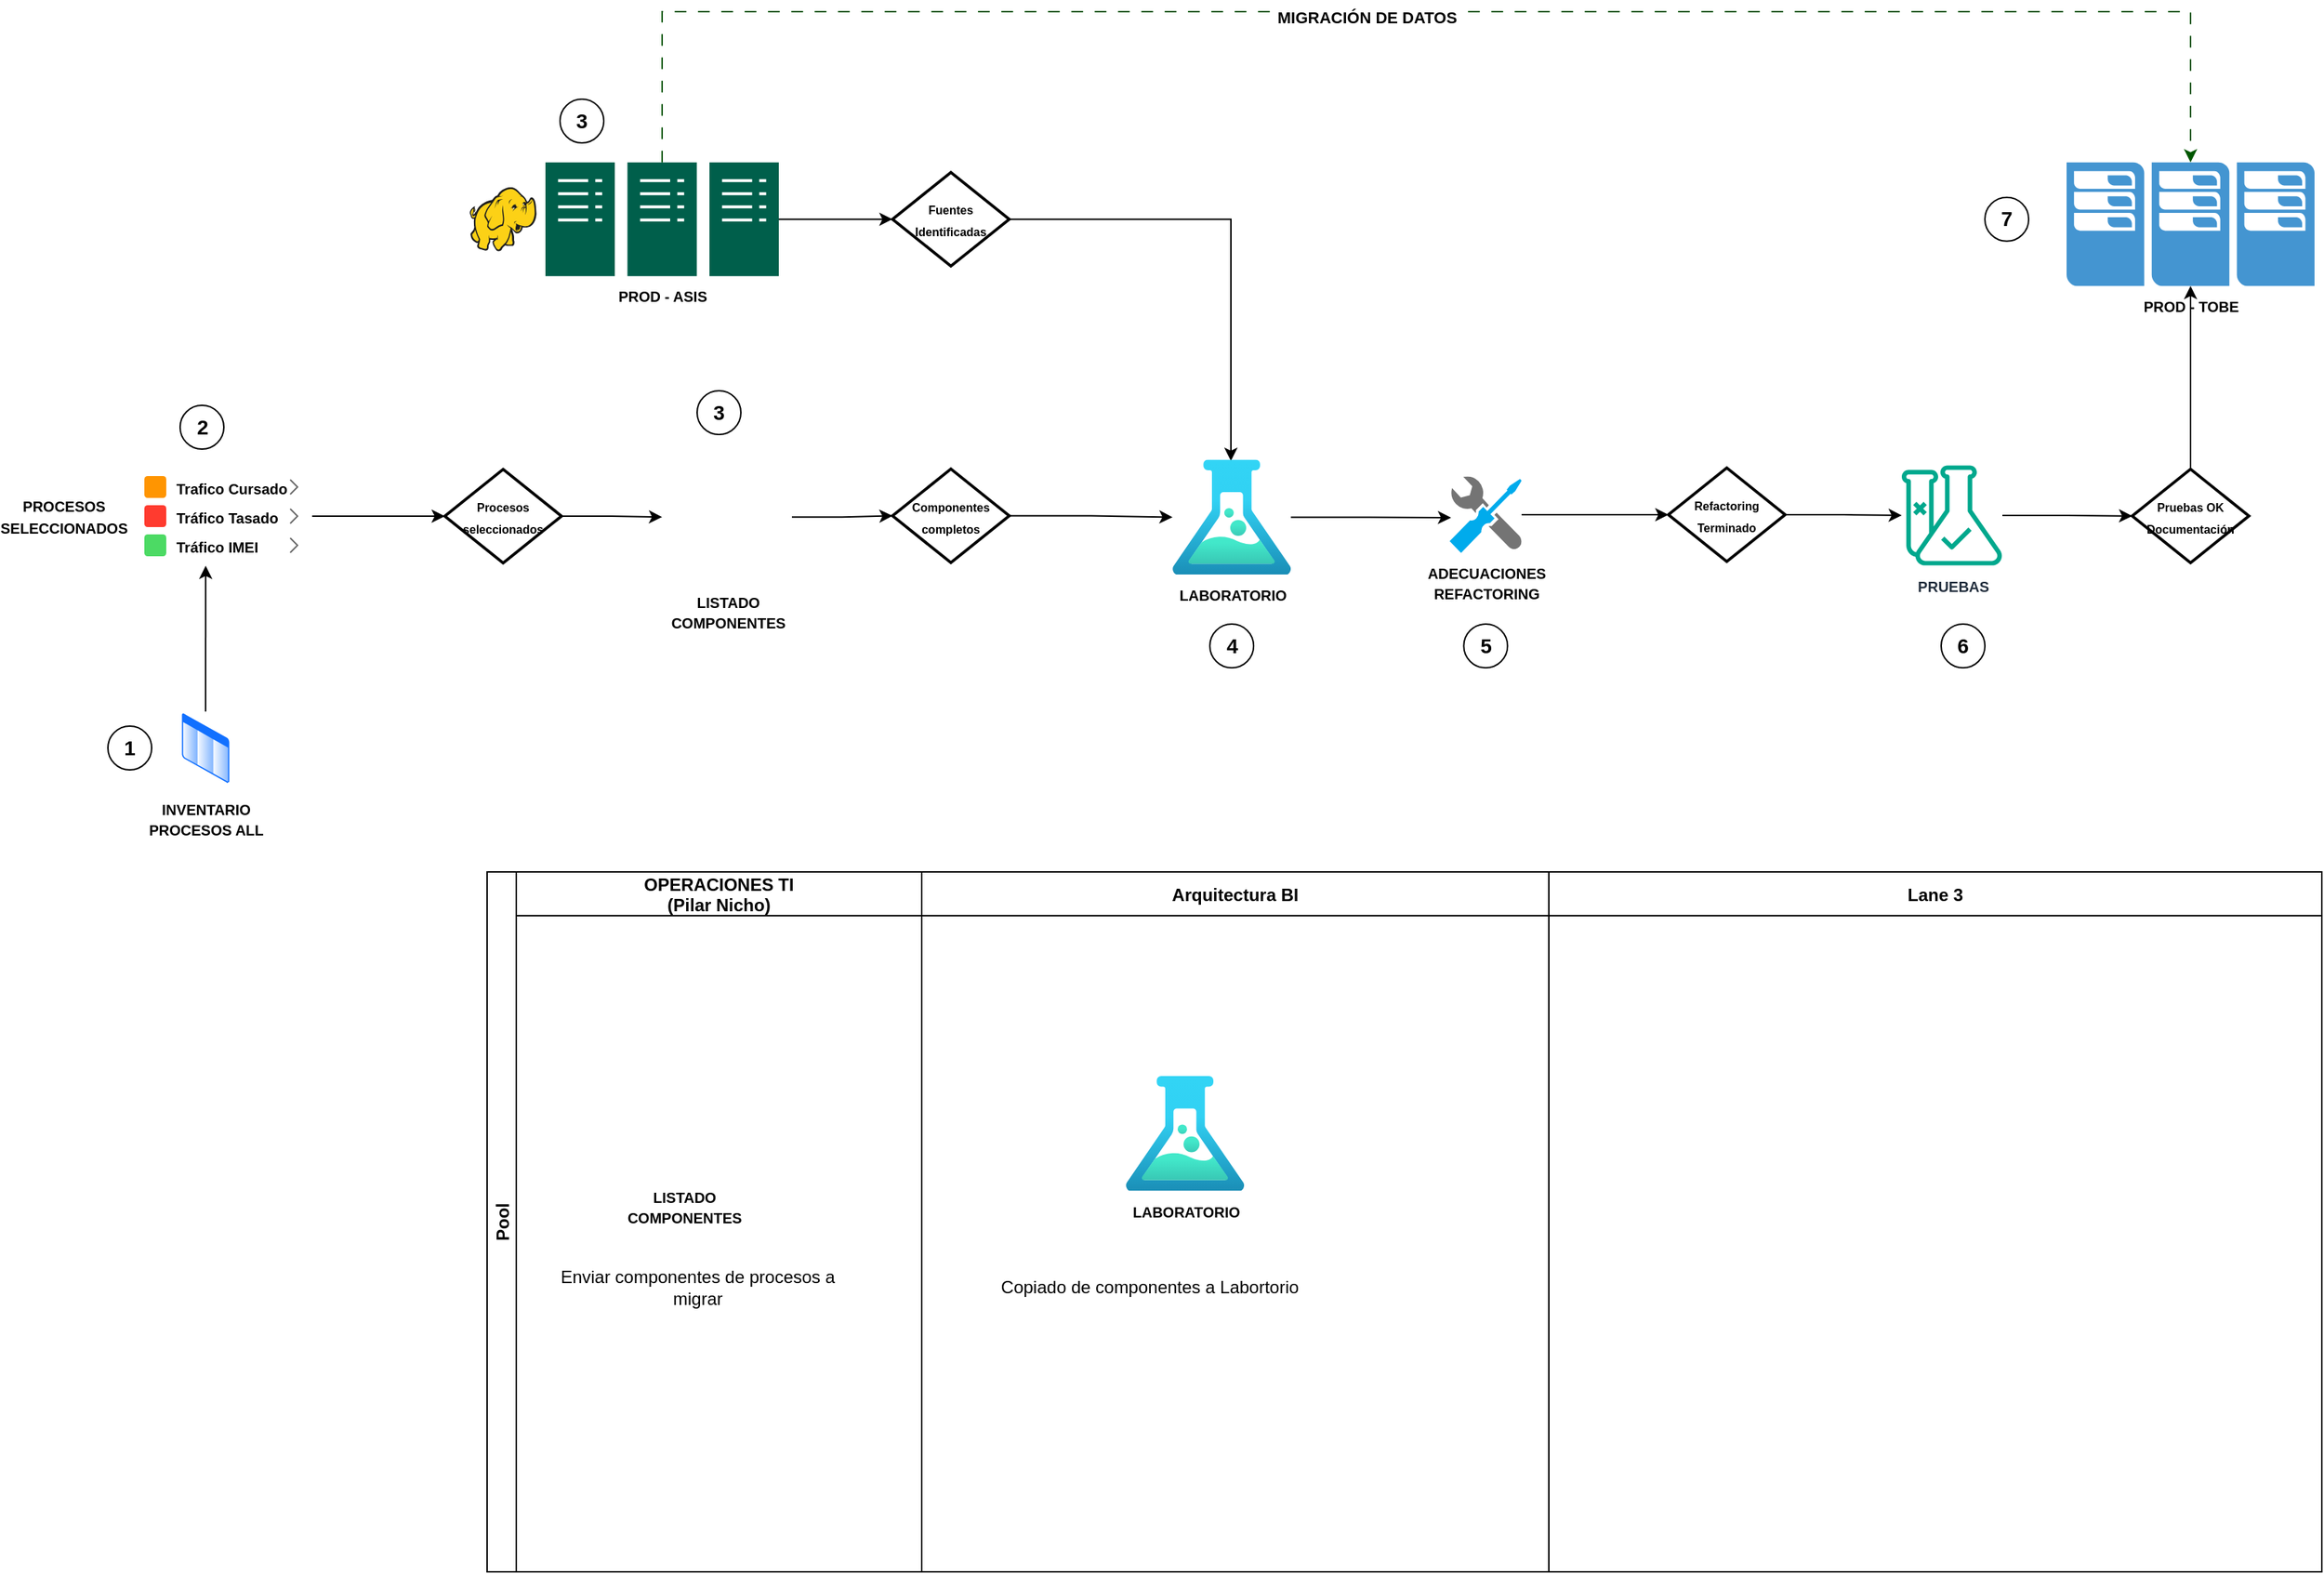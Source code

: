 <mxfile version="22.1.2" type="github">
  <diagram name="Página-1" id="Q9GNLlyVEW6anbHTA-qK">
    <mxGraphModel dx="2145" dy="1731" grid="1" gridSize="10" guides="1" tooltips="1" connect="1" arrows="1" fold="1" page="1" pageScale="1" pageWidth="827" pageHeight="1169" math="0" shadow="0">
      <root>
        <mxCell id="0" />
        <mxCell id="1" parent="0" />
        <mxCell id="malCh2sEdEqplTAO-f5v-1" value="&lt;font style=&quot;font-size: 10px;&quot;&gt;&lt;b&gt;INVENTARIO &lt;br&gt;PROCESOS ALL&lt;/b&gt;&lt;/font&gt;" style="image;aspect=fixed;perimeter=ellipsePerimeter;html=1;align=center;shadow=0;dashed=0;spacingTop=3;image=img/lib/active_directory/list.svg;" vertex="1" parent="1">
          <mxGeometry x="-410.5" y="260" width="35" height="50" as="geometry" />
        </mxCell>
        <mxCell id="malCh2sEdEqplTAO-f5v-3" value="" style="shape=rect;strokeColor=none;fillColor=#ffffff;gradientColor=none;shadow=0;" vertex="1" parent="1">
          <mxGeometry x="-440" y="96" width="120" height="60" as="geometry" />
        </mxCell>
        <mxCell id="malCh2sEdEqplTAO-f5v-4" value="&lt;b&gt;Trafico Cursado&lt;/b&gt;" style="shape=rect;strokeColor=none;fontSize=10;fontColor=#000000;resizeWidth=1;align=left;spacingLeft=25;spacingTop=2;whiteSpace=wrap;html=1;" vertex="1" parent="malCh2sEdEqplTAO-f5v-3">
          <mxGeometry width="120" height="20" relative="1" as="geometry" />
        </mxCell>
        <mxCell id="malCh2sEdEqplTAO-f5v-5" value="" style="shape=rect;rounded=1;rSize=3;strokeColor=none;fillColor=#FF9501;" vertex="1" parent="malCh2sEdEqplTAO-f5v-4">
          <mxGeometry y="0.5" width="15" height="15" relative="1" as="geometry">
            <mxPoint x="5" y="-7.5" as="offset" />
          </mxGeometry>
        </mxCell>
        <mxCell id="malCh2sEdEqplTAO-f5v-6" value="" style="shape=mxgraph.ios7.misc.right;strokeColor=#666666;" vertex="1" parent="malCh2sEdEqplTAO-f5v-4">
          <mxGeometry x="1" y="0.5" width="5" height="10" relative="1" as="geometry">
            <mxPoint x="-15" y="-5" as="offset" />
          </mxGeometry>
        </mxCell>
        <mxCell id="malCh2sEdEqplTAO-f5v-7" value="&lt;b&gt;Tráfico Tasado&lt;/b&gt;" style="shape=rect;strokeColor=none;fontSize=10;fontColor=#000000;resizeWidth=1;align=left;spacingLeft=25;spacingTop=2;whiteSpace=wrap;html=1;" vertex="1" parent="malCh2sEdEqplTAO-f5v-3">
          <mxGeometry width="120" height="20" relative="1" as="geometry">
            <mxPoint y="20" as="offset" />
          </mxGeometry>
        </mxCell>
        <mxCell id="malCh2sEdEqplTAO-f5v-8" value="" style="shape=rect;rounded=1;rSize=3;strokeColor=none;fillColor=#FF3B2F;" vertex="1" parent="malCh2sEdEqplTAO-f5v-7">
          <mxGeometry y="0.5" width="15" height="15" relative="1" as="geometry">
            <mxPoint x="5" y="-7.5" as="offset" />
          </mxGeometry>
        </mxCell>
        <mxCell id="malCh2sEdEqplTAO-f5v-9" value="" style="shape=mxgraph.ios7.misc.right;strokeColor=#666666;" vertex="1" parent="malCh2sEdEqplTAO-f5v-7">
          <mxGeometry x="1" y="0.5" width="5" height="10" relative="1" as="geometry">
            <mxPoint x="-15" y="-5" as="offset" />
          </mxGeometry>
        </mxCell>
        <mxCell id="malCh2sEdEqplTAO-f5v-10" value="&lt;b&gt;Tráfico IMEI&lt;/b&gt;" style="shape=rect;strokeColor=none;fontSize=10;fontColor=#000000;resizeWidth=1;align=left;spacingLeft=25;spacingTop=2;whiteSpace=wrap;html=1;" vertex="1" parent="malCh2sEdEqplTAO-f5v-3">
          <mxGeometry width="120" height="20" relative="1" as="geometry">
            <mxPoint y="40" as="offset" />
          </mxGeometry>
        </mxCell>
        <mxCell id="malCh2sEdEqplTAO-f5v-11" value="" style="shape=rect;rounded=1;rSize=3;strokeColor=none;fillColor=#4CDA64;" vertex="1" parent="malCh2sEdEqplTAO-f5v-10">
          <mxGeometry y="0.5" width="15" height="15" relative="1" as="geometry">
            <mxPoint x="5" y="-7.5" as="offset" />
          </mxGeometry>
        </mxCell>
        <mxCell id="malCh2sEdEqplTAO-f5v-12" value="" style="shape=mxgraph.ios7.misc.right;strokeColor=#666666;" vertex="1" parent="malCh2sEdEqplTAO-f5v-10">
          <mxGeometry x="1" y="0.5" width="5" height="10" relative="1" as="geometry">
            <mxPoint x="-15" y="-5" as="offset" />
          </mxGeometry>
        </mxCell>
        <mxCell id="malCh2sEdEqplTAO-f5v-39" value="" style="image;sketch=0;aspect=fixed;html=1;points=[];align=center;fontSize=12;image=img/lib/mscae/HDInsight.svg;" vertex="1" parent="1">
          <mxGeometry x="-211.91" y="-99.63" width="45.83" height="44" as="geometry" />
        </mxCell>
        <mxCell id="malCh2sEdEqplTAO-f5v-41" value="&lt;font style=&quot;font-size: 10px;&quot;&gt;&lt;b&gt;ADECUACIONES&lt;br&gt;REFACTORING&lt;/b&gt;&lt;/font&gt;" style="image;sketch=0;aspect=fixed;html=1;points=[];align=center;fontSize=12;image=img/lib/mscae/Developer_Tools.svg;" vertex="1" parent="1">
          <mxGeometry x="460" y="98.75" width="49.35" height="52.5" as="geometry" />
        </mxCell>
        <mxCell id="malCh2sEdEqplTAO-f5v-48" value="&lt;font style=&quot;font-size: 10px;&quot;&gt;&lt;b&gt;PRUEBAS&lt;/b&gt;&lt;/font&gt;" style="sketch=0;outlineConnect=0;fontColor=#232F3E;gradientColor=none;fillColor=#01A88D;strokeColor=none;dashed=0;verticalLabelPosition=bottom;verticalAlign=top;align=center;html=1;fontSize=12;fontStyle=0;aspect=fixed;pointerEvents=1;shape=mxgraph.aws4.sagemaker_shadow_testing;" vertex="1" parent="1">
          <mxGeometry x="770" y="91" width="69" height="69" as="geometry" />
        </mxCell>
        <mxCell id="malCh2sEdEqplTAO-f5v-85" style="edgeStyle=orthogonalEdgeStyle;rounded=0;orthogonalLoop=1;jettySize=auto;html=1;" edge="1" parent="1" source="malCh2sEdEqplTAO-f5v-54" target="malCh2sEdEqplTAO-f5v-84">
          <mxGeometry relative="1" as="geometry" />
        </mxCell>
        <mxCell id="malCh2sEdEqplTAO-f5v-54" value="&lt;font style=&quot;font-size: 8px;&quot;&gt;&lt;b&gt;Componentes completos&lt;/b&gt;&lt;/font&gt;" style="strokeWidth=2;html=1;shape=mxgraph.flowchart.decision;whiteSpace=wrap;" vertex="1" parent="1">
          <mxGeometry x="78" y="93.63" width="80" height="64.25" as="geometry" />
        </mxCell>
        <mxCell id="malCh2sEdEqplTAO-f5v-63" style="edgeStyle=orthogonalEdgeStyle;rounded=0;orthogonalLoop=1;jettySize=auto;html=1;entryX=0.493;entryY=0.011;entryDx=0;entryDy=0;entryPerimeter=0;" edge="1" parent="1" source="malCh2sEdEqplTAO-f5v-60" target="malCh2sEdEqplTAO-f5v-84">
          <mxGeometry relative="1" as="geometry">
            <mxPoint x="299.575" y="70" as="targetPoint" />
          </mxGeometry>
        </mxCell>
        <mxCell id="malCh2sEdEqplTAO-f5v-60" value="&lt;font style=&quot;font-size: 8px;&quot;&gt;&lt;b&gt;Fuentes Identificadas&lt;/b&gt;&lt;/font&gt;" style="strokeWidth=2;html=1;shape=mxgraph.flowchart.decision;whiteSpace=wrap;" vertex="1" parent="1">
          <mxGeometry x="78" y="-109.76" width="80" height="64.25" as="geometry" />
        </mxCell>
        <mxCell id="malCh2sEdEqplTAO-f5v-103" style="edgeStyle=orthogonalEdgeStyle;rounded=0;orthogonalLoop=1;jettySize=auto;html=1;" edge="1" parent="1" source="malCh2sEdEqplTAO-f5v-64" target="malCh2sEdEqplTAO-f5v-98">
          <mxGeometry relative="1" as="geometry" />
        </mxCell>
        <mxCell id="malCh2sEdEqplTAO-f5v-64" value="&lt;span style=&quot;font-size: 8px;&quot;&gt;&lt;b&gt;Procesos seleccionados&lt;/b&gt;&lt;/span&gt;" style="strokeWidth=2;html=1;shape=mxgraph.flowchart.decision;whiteSpace=wrap;" vertex="1" parent="1">
          <mxGeometry x="-229" y="93.87" width="80" height="64.25" as="geometry" />
        </mxCell>
        <mxCell id="malCh2sEdEqplTAO-f5v-66" style="edgeStyle=orthogonalEdgeStyle;rounded=0;orthogonalLoop=1;jettySize=auto;html=1;entryX=0;entryY=0.5;entryDx=0;entryDy=0;entryPerimeter=0;" edge="1" parent="1" source="malCh2sEdEqplTAO-f5v-7" target="malCh2sEdEqplTAO-f5v-64">
          <mxGeometry relative="1" as="geometry" />
        </mxCell>
        <mxCell id="malCh2sEdEqplTAO-f5v-67" value="&lt;font style=&quot;font-size: 10px;&quot;&gt;&lt;b&gt;PROCESOS SELECCIONADOS&lt;/b&gt;&lt;/font&gt;" style="text;html=1;strokeColor=none;fillColor=none;align=center;verticalAlign=middle;whiteSpace=wrap;rounded=0;" vertex="1" parent="1">
          <mxGeometry x="-520" y="111" width="60" height="30" as="geometry" />
        </mxCell>
        <mxCell id="malCh2sEdEqplTAO-f5v-68" style="edgeStyle=orthogonalEdgeStyle;rounded=0;orthogonalLoop=1;jettySize=auto;html=1;entryX=0.392;entryY=1.2;entryDx=0;entryDy=0;entryPerimeter=0;" edge="1" parent="1" source="malCh2sEdEqplTAO-f5v-1" target="malCh2sEdEqplTAO-f5v-10">
          <mxGeometry relative="1" as="geometry" />
        </mxCell>
        <mxCell id="malCh2sEdEqplTAO-f5v-71" value="&lt;font style=&quot;font-size: 10px;&quot;&gt;&lt;b&gt;PROD - TOBE&lt;/b&gt;&lt;/font&gt;" style="pointerEvents=1;shadow=0;dashed=0;html=1;strokeColor=none;fillColor=#4495D1;labelPosition=center;verticalLabelPosition=bottom;verticalAlign=top;align=center;outlineConnect=0;shape=mxgraph.veeam.cluster;" vertex="1" parent="1">
          <mxGeometry x="883" y="-116.63" width="170" height="84.74" as="geometry" />
        </mxCell>
        <mxCell id="malCh2sEdEqplTAO-f5v-82" style="edgeStyle=orthogonalEdgeStyle;rounded=0;orthogonalLoop=1;jettySize=auto;html=1;" edge="1" parent="1" source="malCh2sEdEqplTAO-f5v-72" target="malCh2sEdEqplTAO-f5v-71">
          <mxGeometry relative="1" as="geometry" />
        </mxCell>
        <mxCell id="malCh2sEdEqplTAO-f5v-72" value="&lt;font style=&quot;font-size: 8px;&quot;&gt;&lt;b&gt;Pruebas OK&lt;br&gt;Documentación&lt;br&gt;&lt;/b&gt;&lt;/font&gt;" style="strokeWidth=2;html=1;shape=mxgraph.flowchart.decision;whiteSpace=wrap;" vertex="1" parent="1">
          <mxGeometry x="928" y="93.75" width="80" height="64.25" as="geometry" />
        </mxCell>
        <mxCell id="malCh2sEdEqplTAO-f5v-75" style="edgeStyle=orthogonalEdgeStyle;rounded=0;orthogonalLoop=1;jettySize=auto;html=1;" edge="1" parent="1" source="malCh2sEdEqplTAO-f5v-73" target="malCh2sEdEqplTAO-f5v-48">
          <mxGeometry relative="1" as="geometry" />
        </mxCell>
        <mxCell id="malCh2sEdEqplTAO-f5v-73" value="&lt;span style=&quot;font-size: 8px;&quot;&gt;&lt;b&gt;Refactoring Terminado&lt;/b&gt;&lt;/span&gt;" style="strokeWidth=2;html=1;shape=mxgraph.flowchart.decision;whiteSpace=wrap;" vertex="1" parent="1">
          <mxGeometry x="610" y="92.88" width="80" height="64.25" as="geometry" />
        </mxCell>
        <mxCell id="malCh2sEdEqplTAO-f5v-74" style="edgeStyle=orthogonalEdgeStyle;rounded=0;orthogonalLoop=1;jettySize=auto;html=1;entryX=0;entryY=0.5;entryDx=0;entryDy=0;entryPerimeter=0;" edge="1" parent="1" source="malCh2sEdEqplTAO-f5v-41" target="malCh2sEdEqplTAO-f5v-73">
          <mxGeometry relative="1" as="geometry" />
        </mxCell>
        <mxCell id="malCh2sEdEqplTAO-f5v-77" style="edgeStyle=orthogonalEdgeStyle;rounded=0;orthogonalLoop=1;jettySize=auto;html=1;entryX=0;entryY=0.5;entryDx=0;entryDy=0;entryPerimeter=0;" edge="1" parent="1" source="malCh2sEdEqplTAO-f5v-48" target="malCh2sEdEqplTAO-f5v-72">
          <mxGeometry relative="1" as="geometry" />
        </mxCell>
        <mxCell id="malCh2sEdEqplTAO-f5v-104" style="edgeStyle=orthogonalEdgeStyle;rounded=0;orthogonalLoop=1;jettySize=auto;html=1;dashed=1;dashPattern=8 8;fillColor=#008a00;strokeColor=#005700;" edge="1" parent="1" source="malCh2sEdEqplTAO-f5v-80" target="malCh2sEdEqplTAO-f5v-71">
          <mxGeometry relative="1" as="geometry">
            <Array as="points">
              <mxPoint x="-80" y="-220" />
              <mxPoint x="968" y="-220" />
            </Array>
          </mxGeometry>
        </mxCell>
        <mxCell id="malCh2sEdEqplTAO-f5v-105" value="&lt;b&gt;MIGRACIÓN DE DATOS&lt;/b&gt;" style="edgeLabel;html=1;align=center;verticalAlign=middle;resizable=0;points=[];" vertex="1" connectable="0" parent="malCh2sEdEqplTAO-f5v-104">
          <mxGeometry x="-0.066" y="-4" relative="1" as="geometry">
            <mxPoint as="offset" />
          </mxGeometry>
        </mxCell>
        <mxCell id="malCh2sEdEqplTAO-f5v-80" value="&lt;font style=&quot;font-size: 10px;&quot;&gt;&lt;b&gt;PROD - ASIS&lt;/b&gt;&lt;/font&gt;" style="sketch=0;pointerEvents=1;shadow=0;dashed=0;html=1;strokeColor=none;fillColor=#005F4B;labelPosition=center;verticalLabelPosition=bottom;verticalAlign=top;align=center;outlineConnect=0;shape=mxgraph.veeam2.server_cluster;" vertex="1" parent="1">
          <mxGeometry x="-160" y="-116.63" width="160" height="78" as="geometry" />
        </mxCell>
        <mxCell id="malCh2sEdEqplTAO-f5v-83" style="edgeStyle=orthogonalEdgeStyle;rounded=0;orthogonalLoop=1;jettySize=auto;html=1;entryX=0;entryY=0.5;entryDx=0;entryDy=0;entryPerimeter=0;" edge="1" parent="1" source="malCh2sEdEqplTAO-f5v-80" target="malCh2sEdEqplTAO-f5v-60">
          <mxGeometry relative="1" as="geometry" />
        </mxCell>
        <mxCell id="malCh2sEdEqplTAO-f5v-84" value="&lt;font style=&quot;font-size: 10px;&quot;&gt;&lt;b&gt;LABORATORIO&lt;/b&gt;&lt;/font&gt;" style="image;aspect=fixed;html=1;points=[];align=center;fontSize=12;image=img/lib/azure2/general/Load_Test.svg;" vertex="1" parent="1">
          <mxGeometry x="270" y="87.25" width="81.14" height="78.75" as="geometry" />
        </mxCell>
        <mxCell id="malCh2sEdEqplTAO-f5v-87" style="edgeStyle=orthogonalEdgeStyle;rounded=0;orthogonalLoop=1;jettySize=auto;html=1;entryX=0.02;entryY=0.538;entryDx=0;entryDy=0;entryPerimeter=0;" edge="1" parent="1" source="malCh2sEdEqplTAO-f5v-84" target="malCh2sEdEqplTAO-f5v-41">
          <mxGeometry relative="1" as="geometry" />
        </mxCell>
        <mxCell id="malCh2sEdEqplTAO-f5v-88" value="&lt;b&gt;&lt;font style=&quot;font-size: 14px;&quot;&gt;1&lt;/font&gt;&lt;/b&gt;" style="ellipse;whiteSpace=wrap;html=1;aspect=fixed;" vertex="1" parent="1">
          <mxGeometry x="-460" y="270" width="30" height="30" as="geometry" />
        </mxCell>
        <mxCell id="malCh2sEdEqplTAO-f5v-89" value="&lt;b&gt;&lt;font style=&quot;font-size: 14px;&quot;&gt;2&lt;/font&gt;&lt;/b&gt;" style="ellipse;whiteSpace=wrap;html=1;aspect=fixed;" vertex="1" parent="1">
          <mxGeometry x="-410.5" y="50" width="30" height="30" as="geometry" />
        </mxCell>
        <mxCell id="malCh2sEdEqplTAO-f5v-90" value="&lt;b&gt;&lt;font style=&quot;font-size: 14px;&quot;&gt;3&lt;/font&gt;&lt;/b&gt;" style="ellipse;whiteSpace=wrap;html=1;aspect=fixed;" vertex="1" parent="1">
          <mxGeometry x="-56" y="40" width="30" height="30" as="geometry" />
        </mxCell>
        <mxCell id="malCh2sEdEqplTAO-f5v-91" value="&lt;b&gt;&lt;font style=&quot;font-size: 14px;&quot;&gt;3&lt;/font&gt;&lt;/b&gt;" style="ellipse;whiteSpace=wrap;html=1;aspect=fixed;" vertex="1" parent="1">
          <mxGeometry x="-150" y="-160" width="30" height="30" as="geometry" />
        </mxCell>
        <mxCell id="malCh2sEdEqplTAO-f5v-92" value="&lt;b&gt;&lt;font style=&quot;font-size: 14px;&quot;&gt;4&lt;/font&gt;&lt;/b&gt;" style="ellipse;whiteSpace=wrap;html=1;aspect=fixed;" vertex="1" parent="1">
          <mxGeometry x="295.57" y="200" width="30" height="30" as="geometry" />
        </mxCell>
        <mxCell id="malCh2sEdEqplTAO-f5v-93" value="&lt;b&gt;&lt;font style=&quot;font-size: 14px;&quot;&gt;5&lt;/font&gt;&lt;/b&gt;" style="ellipse;whiteSpace=wrap;html=1;aspect=fixed;" vertex="1" parent="1">
          <mxGeometry x="469.68" y="200" width="30" height="30" as="geometry" />
        </mxCell>
        <mxCell id="malCh2sEdEqplTAO-f5v-94" value="&lt;b&gt;&lt;font style=&quot;font-size: 14px;&quot;&gt;6&lt;/font&gt;&lt;/b&gt;" style="ellipse;whiteSpace=wrap;html=1;aspect=fixed;" vertex="1" parent="1">
          <mxGeometry x="797" y="200" width="30" height="30" as="geometry" />
        </mxCell>
        <mxCell id="malCh2sEdEqplTAO-f5v-96" value="&lt;b&gt;&lt;font style=&quot;font-size: 14px;&quot;&gt;7&lt;/font&gt;&lt;/b&gt;" style="ellipse;whiteSpace=wrap;html=1;aspect=fixed;" vertex="1" parent="1">
          <mxGeometry x="827" y="-92.63" width="30" height="30" as="geometry" />
        </mxCell>
        <mxCell id="malCh2sEdEqplTAO-f5v-98" value="&lt;font style=&quot;font-size: 10px;&quot;&gt;&lt;b&gt;LISTADO&lt;br&gt;COMPONENTES&lt;/b&gt;&lt;/font&gt;" style="shape=image;html=1;verticalAlign=top;verticalLabelPosition=bottom;labelBackgroundColor=#ffffff;imageAspect=0;aspect=fixed;image=https://cdn4.iconfinder.com/data/icons/computer-and-web-2/500/Survey-128.png" vertex="1" parent="1">
          <mxGeometry x="-80" y="82.13" width="89" height="89" as="geometry" />
        </mxCell>
        <mxCell id="malCh2sEdEqplTAO-f5v-102" style="edgeStyle=orthogonalEdgeStyle;rounded=0;orthogonalLoop=1;jettySize=auto;html=1;entryX=0;entryY=0.5;entryDx=0;entryDy=0;entryPerimeter=0;" edge="1" parent="1" source="malCh2sEdEqplTAO-f5v-98" target="malCh2sEdEqplTAO-f5v-54">
          <mxGeometry relative="1" as="geometry" />
        </mxCell>
        <mxCell id="malCh2sEdEqplTAO-f5v-109" value="Pool" style="swimlane;childLayout=stackLayout;resizeParent=1;resizeParentMax=0;startSize=20;horizontal=0;horizontalStack=1;" vertex="1" parent="1">
          <mxGeometry x="-200" y="370" width="1258" height="480" as="geometry" />
        </mxCell>
        <mxCell id="malCh2sEdEqplTAO-f5v-110" value="OPERACIONES TI&#xa;(Pilar Nicho)" style="swimlane;startSize=30;" vertex="1" parent="malCh2sEdEqplTAO-f5v-109">
          <mxGeometry x="20" width="278" height="480" as="geometry">
            <mxRectangle x="20" width="40" height="460" as="alternateBounds" />
          </mxGeometry>
        </mxCell>
        <mxCell id="malCh2sEdEqplTAO-f5v-117" value="&lt;font style=&quot;font-size: 10px;&quot;&gt;&lt;b&gt;LISTADO&lt;br&gt;COMPONENTES&lt;/b&gt;&lt;/font&gt;" style="shape=image;html=1;verticalAlign=top;verticalLabelPosition=bottom;labelBackgroundColor=#ffffff;imageAspect=0;aspect=fixed;image=https://cdn4.iconfinder.com/data/icons/computer-and-web-2/500/Survey-128.png" vertex="1" parent="malCh2sEdEqplTAO-f5v-110">
          <mxGeometry x="70" y="120" width="89" height="89" as="geometry" />
        </mxCell>
        <mxCell id="malCh2sEdEqplTAO-f5v-118" value="Enviar componentes de procesos a migrar" style="text;html=1;strokeColor=none;fillColor=none;align=center;verticalAlign=middle;whiteSpace=wrap;rounded=0;" vertex="1" parent="malCh2sEdEqplTAO-f5v-110">
          <mxGeometry x="20" y="270" width="209" height="30" as="geometry" />
        </mxCell>
        <mxCell id="malCh2sEdEqplTAO-f5v-111" value="Arquitectura BI" style="swimlane;startSize=30;" vertex="1" parent="malCh2sEdEqplTAO-f5v-109">
          <mxGeometry x="298" width="430" height="480" as="geometry" />
        </mxCell>
        <mxCell id="malCh2sEdEqplTAO-f5v-115" value="&lt;font style=&quot;font-size: 10px;&quot;&gt;&lt;b&gt;LABORATORIO&lt;/b&gt;&lt;/font&gt;" style="image;aspect=fixed;html=1;points=[];align=center;fontSize=12;image=img/lib/azure2/general/Load_Test.svg;" vertex="1" parent="malCh2sEdEqplTAO-f5v-111">
          <mxGeometry x="140" y="140" width="81.14" height="78.75" as="geometry" />
        </mxCell>
        <mxCell id="malCh2sEdEqplTAO-f5v-116" value="Copiado de componentes a Labortorio" style="text;html=1;strokeColor=none;fillColor=none;align=center;verticalAlign=middle;whiteSpace=wrap;rounded=0;" vertex="1" parent="malCh2sEdEqplTAO-f5v-111">
          <mxGeometry x="52.0" y="270" width="209" height="30" as="geometry" />
        </mxCell>
        <mxCell id="malCh2sEdEqplTAO-f5v-112" value="Lane 3" style="swimlane;startSize=30;" vertex="1" parent="malCh2sEdEqplTAO-f5v-109">
          <mxGeometry x="728" width="530" height="480" as="geometry" />
        </mxCell>
      </root>
    </mxGraphModel>
  </diagram>
</mxfile>
